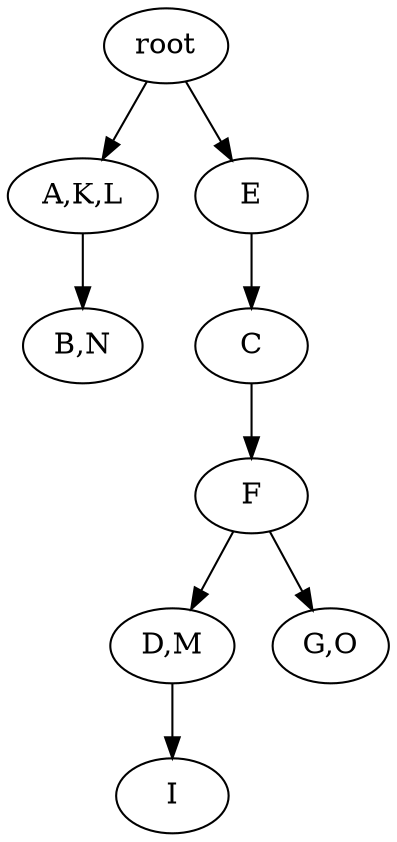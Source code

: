 strict digraph G {
	graph [name=G];
	0	 [label=root];
	3	 [label="A,K,L"];
	0 -> 3;
	1	 [label=E];
	0 -> 1;
	4	 [label="B,N"];
	3 -> 4;
	2	 [label=C];
	7	 [label=F];
	2 -> 7;
	9	 [label="D,M"];
	10	 [label=I];
	9 -> 10;
	7 -> 9;
	8	 [label="G,O"];
	7 -> 8;
	1 -> 2;
}
